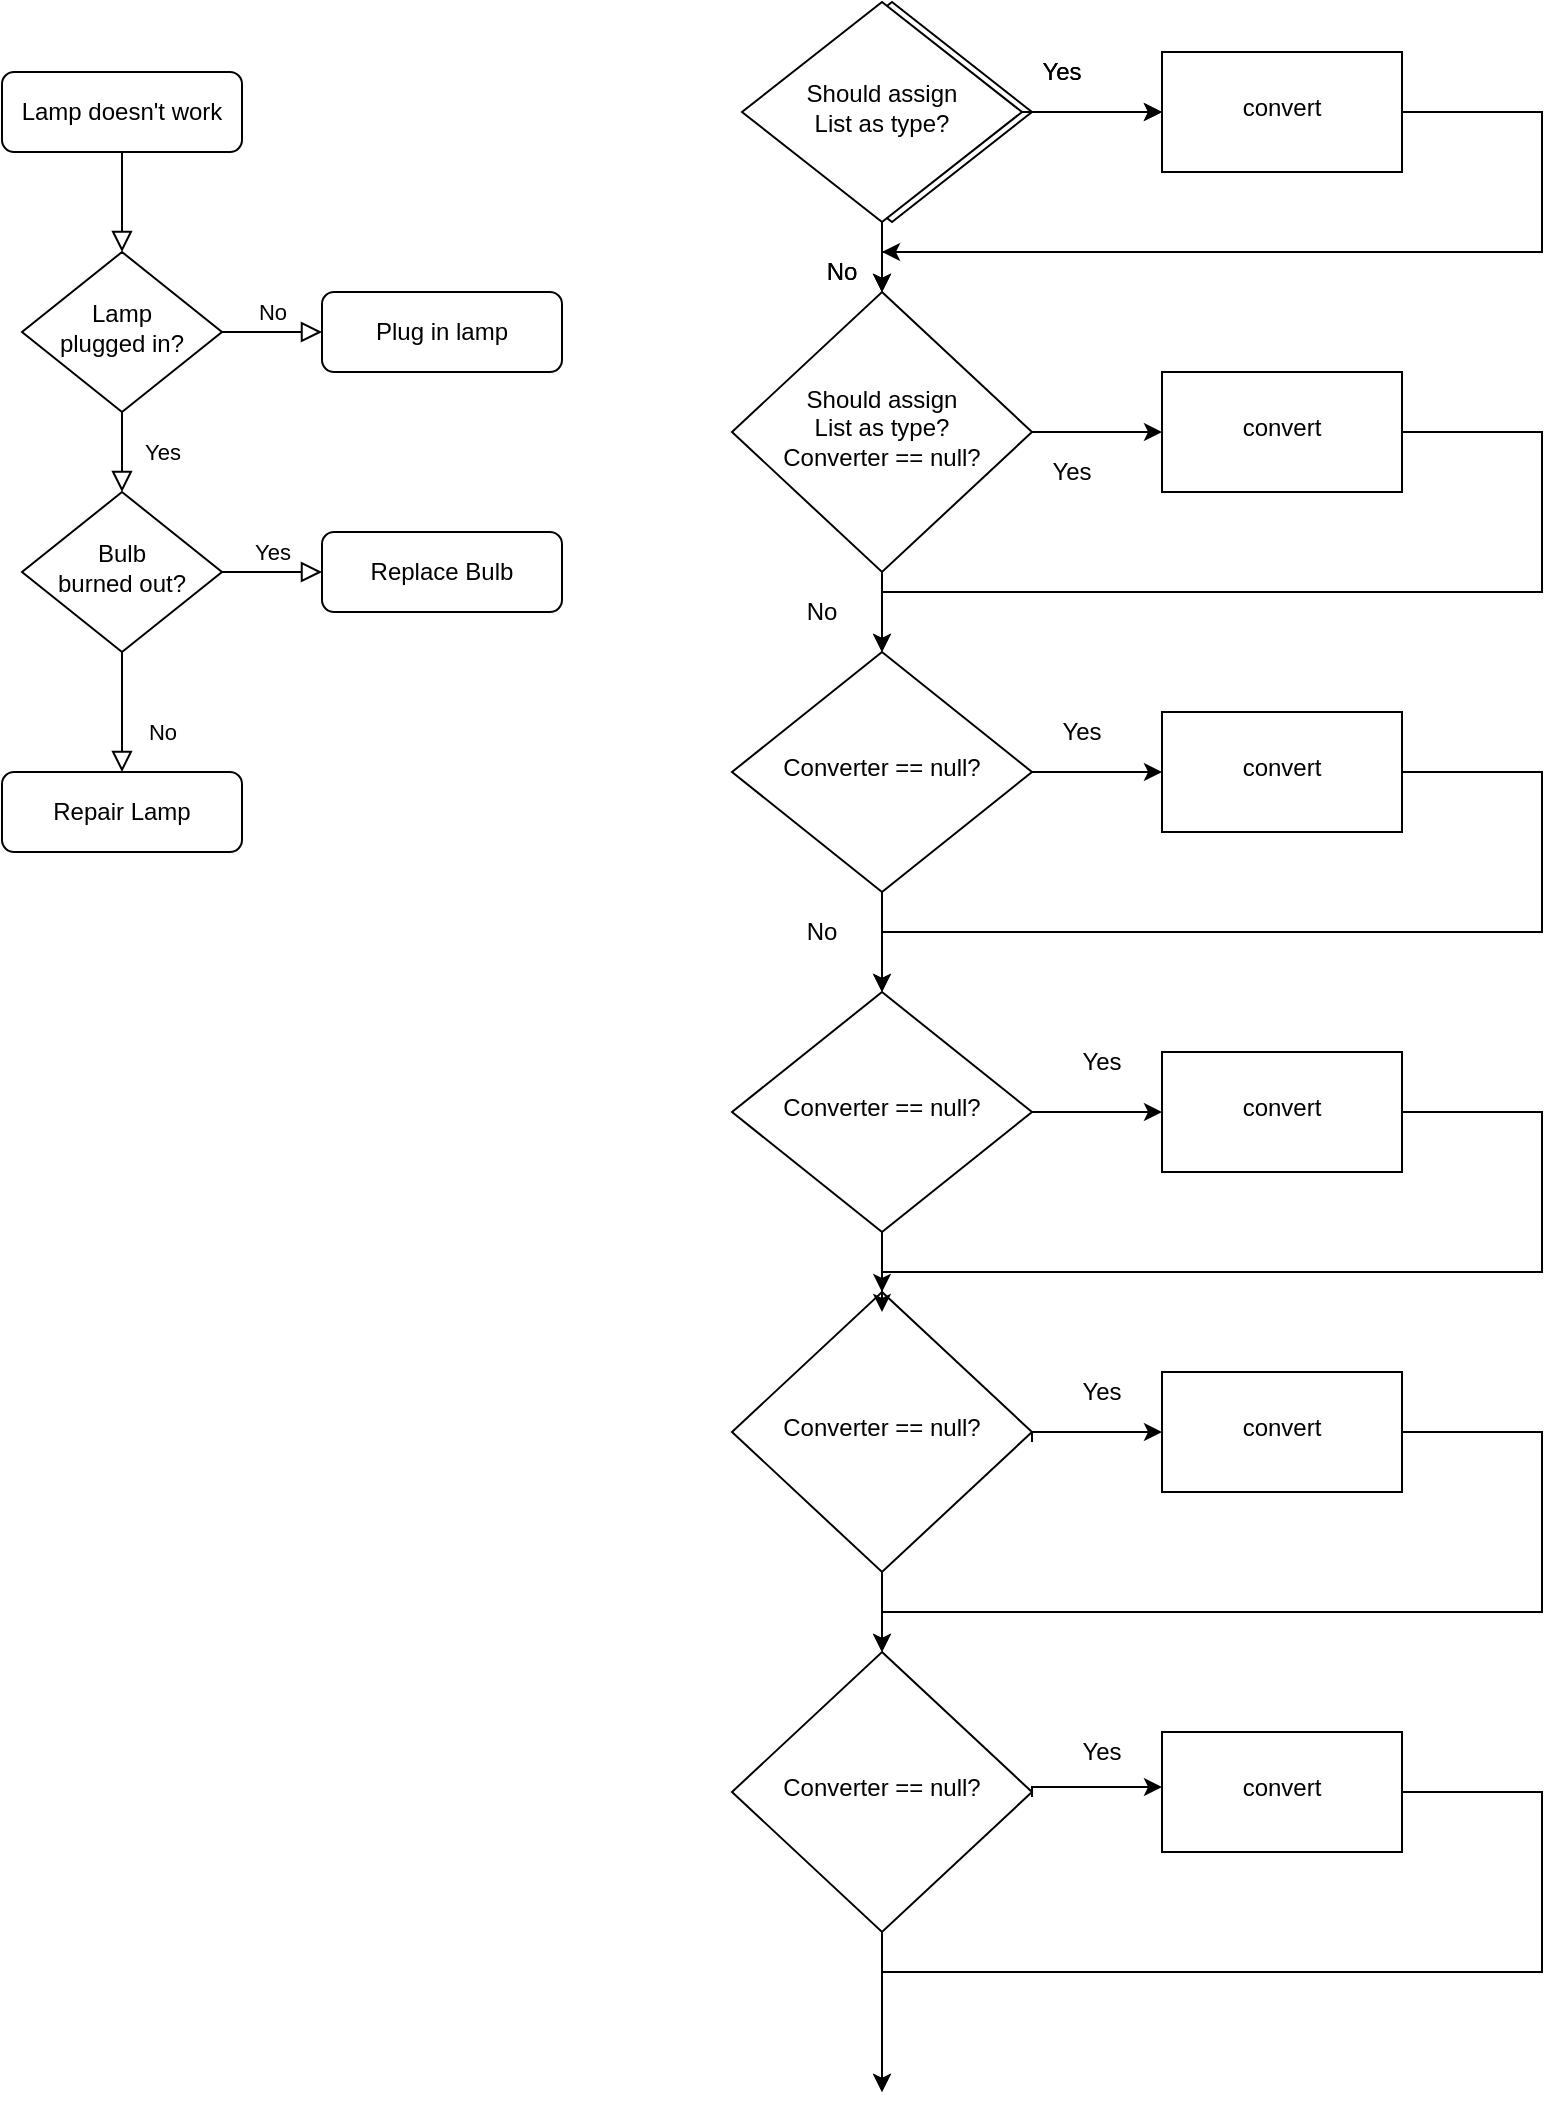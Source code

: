 <mxfile version="14.2.7" type="github">
  <diagram id="C5RBs43oDa-KdzZeNtuy" name="Page-1">
    <mxGraphModel dx="780" dy="762" grid="1" gridSize="10" guides="1" tooltips="1" connect="1" arrows="1" fold="1" page="1" pageScale="1" pageWidth="827" pageHeight="1169" math="0" shadow="0">
      <root>
        <mxCell id="WIyWlLk6GJQsqaUBKTNV-0" />
        <mxCell id="WIyWlLk6GJQsqaUBKTNV-1" parent="WIyWlLk6GJQsqaUBKTNV-0" />
        <mxCell id="WIyWlLk6GJQsqaUBKTNV-2" value="" style="rounded=0;html=1;jettySize=auto;orthogonalLoop=1;fontSize=11;endArrow=block;endFill=0;endSize=8;strokeWidth=1;shadow=0;labelBackgroundColor=none;edgeStyle=orthogonalEdgeStyle;" parent="WIyWlLk6GJQsqaUBKTNV-1" source="WIyWlLk6GJQsqaUBKTNV-3" target="WIyWlLk6GJQsqaUBKTNV-6" edge="1">
          <mxGeometry relative="1" as="geometry" />
        </mxCell>
        <mxCell id="WIyWlLk6GJQsqaUBKTNV-3" value="Lamp doesn&#39;t work" style="rounded=1;whiteSpace=wrap;html=1;fontSize=12;glass=0;strokeWidth=1;shadow=0;" parent="WIyWlLk6GJQsqaUBKTNV-1" vertex="1">
          <mxGeometry x="160" y="80" width="120" height="40" as="geometry" />
        </mxCell>
        <mxCell id="WIyWlLk6GJQsqaUBKTNV-4" value="Yes" style="rounded=0;html=1;jettySize=auto;orthogonalLoop=1;fontSize=11;endArrow=block;endFill=0;endSize=8;strokeWidth=1;shadow=0;labelBackgroundColor=none;edgeStyle=orthogonalEdgeStyle;" parent="WIyWlLk6GJQsqaUBKTNV-1" source="WIyWlLk6GJQsqaUBKTNV-6" target="WIyWlLk6GJQsqaUBKTNV-10" edge="1">
          <mxGeometry y="20" relative="1" as="geometry">
            <mxPoint as="offset" />
          </mxGeometry>
        </mxCell>
        <mxCell id="WIyWlLk6GJQsqaUBKTNV-5" value="No" style="edgeStyle=orthogonalEdgeStyle;rounded=0;html=1;jettySize=auto;orthogonalLoop=1;fontSize=11;endArrow=block;endFill=0;endSize=8;strokeWidth=1;shadow=0;labelBackgroundColor=none;" parent="WIyWlLk6GJQsqaUBKTNV-1" source="WIyWlLk6GJQsqaUBKTNV-6" target="WIyWlLk6GJQsqaUBKTNV-7" edge="1">
          <mxGeometry y="10" relative="1" as="geometry">
            <mxPoint as="offset" />
          </mxGeometry>
        </mxCell>
        <mxCell id="WIyWlLk6GJQsqaUBKTNV-6" value="Lamp&lt;br&gt;plugged in?" style="rhombus;whiteSpace=wrap;html=1;shadow=0;fontFamily=Helvetica;fontSize=12;align=center;strokeWidth=1;spacing=6;spacingTop=-4;" parent="WIyWlLk6GJQsqaUBKTNV-1" vertex="1">
          <mxGeometry x="170" y="170" width="100" height="80" as="geometry" />
        </mxCell>
        <mxCell id="WIyWlLk6GJQsqaUBKTNV-7" value="Plug in lamp" style="rounded=1;whiteSpace=wrap;html=1;fontSize=12;glass=0;strokeWidth=1;shadow=0;" parent="WIyWlLk6GJQsqaUBKTNV-1" vertex="1">
          <mxGeometry x="320" y="190" width="120" height="40" as="geometry" />
        </mxCell>
        <mxCell id="WIyWlLk6GJQsqaUBKTNV-8" value="No" style="rounded=0;html=1;jettySize=auto;orthogonalLoop=1;fontSize=11;endArrow=block;endFill=0;endSize=8;strokeWidth=1;shadow=0;labelBackgroundColor=none;edgeStyle=orthogonalEdgeStyle;" parent="WIyWlLk6GJQsqaUBKTNV-1" source="WIyWlLk6GJQsqaUBKTNV-10" target="WIyWlLk6GJQsqaUBKTNV-11" edge="1">
          <mxGeometry x="0.333" y="20" relative="1" as="geometry">
            <mxPoint as="offset" />
          </mxGeometry>
        </mxCell>
        <mxCell id="WIyWlLk6GJQsqaUBKTNV-9" value="Yes" style="edgeStyle=orthogonalEdgeStyle;rounded=0;html=1;jettySize=auto;orthogonalLoop=1;fontSize=11;endArrow=block;endFill=0;endSize=8;strokeWidth=1;shadow=0;labelBackgroundColor=none;" parent="WIyWlLk6GJQsqaUBKTNV-1" source="WIyWlLk6GJQsqaUBKTNV-10" target="WIyWlLk6GJQsqaUBKTNV-12" edge="1">
          <mxGeometry y="10" relative="1" as="geometry">
            <mxPoint as="offset" />
          </mxGeometry>
        </mxCell>
        <mxCell id="WIyWlLk6GJQsqaUBKTNV-10" value="Bulb&lt;br&gt;burned out?" style="rhombus;whiteSpace=wrap;html=1;shadow=0;fontFamily=Helvetica;fontSize=12;align=center;strokeWidth=1;spacing=6;spacingTop=-4;" parent="WIyWlLk6GJQsqaUBKTNV-1" vertex="1">
          <mxGeometry x="170" y="290" width="100" height="80" as="geometry" />
        </mxCell>
        <mxCell id="WIyWlLk6GJQsqaUBKTNV-11" value="Repair Lamp" style="rounded=1;whiteSpace=wrap;html=1;fontSize=12;glass=0;strokeWidth=1;shadow=0;" parent="WIyWlLk6GJQsqaUBKTNV-1" vertex="1">
          <mxGeometry x="160" y="430" width="120" height="40" as="geometry" />
        </mxCell>
        <mxCell id="WIyWlLk6GJQsqaUBKTNV-12" value="Replace Bulb" style="rounded=1;whiteSpace=wrap;html=1;fontSize=12;glass=0;strokeWidth=1;shadow=0;" parent="WIyWlLk6GJQsqaUBKTNV-1" vertex="1">
          <mxGeometry x="320" y="310" width="120" height="40" as="geometry" />
        </mxCell>
        <mxCell id="DokXidT2fpzuQlmhk5bF-3" value="" style="edgeStyle=orthogonalEdgeStyle;rounded=0;orthogonalLoop=1;jettySize=auto;html=1;" edge="1" parent="WIyWlLk6GJQsqaUBKTNV-1" source="DokXidT2fpzuQlmhk5bF-1">
          <mxGeometry relative="1" as="geometry">
            <mxPoint x="605" y="230" as="targetPoint" />
            <Array as="points">
              <mxPoint x="600" y="230" />
            </Array>
          </mxGeometry>
        </mxCell>
        <mxCell id="DokXidT2fpzuQlmhk5bF-5" value="" style="edgeStyle=orthogonalEdgeStyle;rounded=0;orthogonalLoop=1;jettySize=auto;html=1;" edge="1" parent="WIyWlLk6GJQsqaUBKTNV-1" source="DokXidT2fpzuQlmhk5bF-1" target="DokXidT2fpzuQlmhk5bF-4">
          <mxGeometry relative="1" as="geometry" />
        </mxCell>
        <mxCell id="DokXidT2fpzuQlmhk5bF-1" value="&lt;div&gt;Should assign&lt;/div&gt;&lt;div&gt;List as type?&lt;/div&gt;" style="rhombus;whiteSpace=wrap;html=1;shadow=0;fontFamily=Helvetica;fontSize=12;align=center;strokeWidth=1;spacing=6;spacingTop=-4;" vertex="1" parent="WIyWlLk6GJQsqaUBKTNV-1">
          <mxGeometry x="535" y="45" width="140" height="110" as="geometry" />
        </mxCell>
        <mxCell id="DokXidT2fpzuQlmhk5bF-4" value="&lt;div&gt;convert&lt;/div&gt;" style="whiteSpace=wrap;html=1;shadow=0;strokeWidth=1;spacing=6;spacingTop=-4;" vertex="1" parent="WIyWlLk6GJQsqaUBKTNV-1">
          <mxGeometry x="740" y="70" width="120" height="60" as="geometry" />
        </mxCell>
        <mxCell id="DokXidT2fpzuQlmhk5bF-8" value="&lt;div&gt;Yes&lt;/div&gt;" style="text;html=1;strokeColor=none;fillColor=none;align=center;verticalAlign=middle;whiteSpace=wrap;rounded=0;" vertex="1" parent="WIyWlLk6GJQsqaUBKTNV-1">
          <mxGeometry x="670" y="70" width="40" height="20" as="geometry" />
        </mxCell>
        <mxCell id="DokXidT2fpzuQlmhk5bF-9" value="No" style="text;html=1;strokeColor=none;fillColor=none;align=center;verticalAlign=middle;whiteSpace=wrap;rounded=0;" vertex="1" parent="WIyWlLk6GJQsqaUBKTNV-1">
          <mxGeometry x="560" y="170" width="40" height="20" as="geometry" />
        </mxCell>
        <mxCell id="DokXidT2fpzuQlmhk5bF-11" value="" style="edgeStyle=orthogonalEdgeStyle;rounded=0;orthogonalLoop=1;jettySize=auto;html=1;" edge="1" parent="WIyWlLk6GJQsqaUBKTNV-1" source="DokXidT2fpzuQlmhk5bF-13" target="DokXidT2fpzuQlmhk5bF-14">
          <mxGeometry relative="1" as="geometry" />
        </mxCell>
        <mxCell id="DokXidT2fpzuQlmhk5bF-12" value="" style="edgeStyle=orthogonalEdgeStyle;rounded=0;orthogonalLoop=1;jettySize=auto;html=1;" edge="1" parent="WIyWlLk6GJQsqaUBKTNV-1" source="DokXidT2fpzuQlmhk5bF-13" target="DokXidT2fpzuQlmhk5bF-16">
          <mxGeometry relative="1" as="geometry" />
        </mxCell>
        <mxCell id="DokXidT2fpzuQlmhk5bF-13" value="&lt;div&gt;Should assign&lt;/div&gt;&lt;div&gt;List as type?&lt;/div&gt;" style="rhombus;whiteSpace=wrap;html=1;shadow=0;fontFamily=Helvetica;fontSize=12;align=center;strokeWidth=1;spacing=6;spacingTop=-4;" vertex="1" parent="WIyWlLk6GJQsqaUBKTNV-1">
          <mxGeometry x="530" y="45" width="140" height="110" as="geometry" />
        </mxCell>
        <mxCell id="DokXidT2fpzuQlmhk5bF-28" value="" style="edgeStyle=orthogonalEdgeStyle;rounded=0;orthogonalLoop=1;jettySize=auto;html=1;" edge="1" parent="WIyWlLk6GJQsqaUBKTNV-1" source="DokXidT2fpzuQlmhk5bF-14" target="DokXidT2fpzuQlmhk5bF-27">
          <mxGeometry relative="1" as="geometry" />
        </mxCell>
        <mxCell id="DokXidT2fpzuQlmhk5bF-14" value="&lt;div&gt;Should assign&lt;/div&gt;&lt;div&gt;List as type?&lt;/div&gt;&lt;div&gt;Converter == null?&lt;br&gt;&lt;/div&gt;" style="rhombus;whiteSpace=wrap;html=1;shadow=0;fontFamily=Helvetica;fontSize=12;align=center;strokeWidth=1;spacing=6;spacingTop=-4;" vertex="1" parent="WIyWlLk6GJQsqaUBKTNV-1">
          <mxGeometry x="525" y="190" width="150" height="140" as="geometry" />
        </mxCell>
        <mxCell id="DokXidT2fpzuQlmhk5bF-15" value="" style="edgeStyle=orthogonalEdgeStyle;rounded=0;orthogonalLoop=1;jettySize=auto;html=1;entryX=0.5;entryY=0;entryDx=0;entryDy=0;" edge="1" parent="WIyWlLk6GJQsqaUBKTNV-1" source="DokXidT2fpzuQlmhk5bF-16" target="DokXidT2fpzuQlmhk5bF-14">
          <mxGeometry relative="1" as="geometry">
            <mxPoint x="610" y="180" as="targetPoint" />
            <Array as="points">
              <mxPoint x="930" y="100" />
              <mxPoint x="930" y="170" />
              <mxPoint x="600" y="170" />
            </Array>
          </mxGeometry>
        </mxCell>
        <mxCell id="DokXidT2fpzuQlmhk5bF-16" value="&lt;div&gt;convert&lt;/div&gt;" style="whiteSpace=wrap;html=1;shadow=0;strokeWidth=1;spacing=6;spacingTop=-4;" vertex="1" parent="WIyWlLk6GJQsqaUBKTNV-1">
          <mxGeometry x="740" y="70" width="120" height="60" as="geometry" />
        </mxCell>
        <mxCell id="DokXidT2fpzuQlmhk5bF-17" value="&lt;div&gt;Yes&lt;/div&gt;" style="text;html=1;strokeColor=none;fillColor=none;align=center;verticalAlign=middle;whiteSpace=wrap;rounded=0;" vertex="1" parent="WIyWlLk6GJQsqaUBKTNV-1">
          <mxGeometry x="670" y="70" width="40" height="20" as="geometry" />
        </mxCell>
        <mxCell id="DokXidT2fpzuQlmhk5bF-18" value="No" style="text;html=1;strokeColor=none;fillColor=none;align=center;verticalAlign=middle;whiteSpace=wrap;rounded=0;" vertex="1" parent="WIyWlLk6GJQsqaUBKTNV-1">
          <mxGeometry x="560" y="170" width="40" height="20" as="geometry" />
        </mxCell>
        <mxCell id="DokXidT2fpzuQlmhk5bF-22" value="" style="edgeStyle=orthogonalEdgeStyle;rounded=0;orthogonalLoop=1;jettySize=auto;html=1;exitX=1;exitY=0.5;exitDx=0;exitDy=0;" edge="1" parent="WIyWlLk6GJQsqaUBKTNV-1" target="DokXidT2fpzuQlmhk5bF-24" source="DokXidT2fpzuQlmhk5bF-14">
          <mxGeometry relative="1" as="geometry">
            <mxPoint x="685" y="310" as="sourcePoint" />
          </mxGeometry>
        </mxCell>
        <mxCell id="DokXidT2fpzuQlmhk5bF-24" value="&lt;div&gt;convert&lt;/div&gt;" style="whiteSpace=wrap;html=1;shadow=0;strokeWidth=1;spacing=6;spacingTop=-4;" vertex="1" parent="WIyWlLk6GJQsqaUBKTNV-1">
          <mxGeometry x="740" y="230" width="120" height="60" as="geometry" />
        </mxCell>
        <mxCell id="DokXidT2fpzuQlmhk5bF-26" value="&lt;div&gt;Yes&lt;/div&gt;" style="text;html=1;strokeColor=none;fillColor=none;align=center;verticalAlign=middle;whiteSpace=wrap;rounded=0;" vertex="1" parent="WIyWlLk6GJQsqaUBKTNV-1">
          <mxGeometry x="675" y="270" width="40" height="20" as="geometry" />
        </mxCell>
        <mxCell id="DokXidT2fpzuQlmhk5bF-36" value="" style="edgeStyle=orthogonalEdgeStyle;rounded=0;orthogonalLoop=1;jettySize=auto;html=1;" edge="1" parent="WIyWlLk6GJQsqaUBKTNV-1" source="DokXidT2fpzuQlmhk5bF-27" target="DokXidT2fpzuQlmhk5bF-35">
          <mxGeometry relative="1" as="geometry" />
        </mxCell>
        <mxCell id="DokXidT2fpzuQlmhk5bF-29" value="No" style="text;html=1;strokeColor=none;fillColor=none;align=center;verticalAlign=middle;whiteSpace=wrap;rounded=0;" vertex="1" parent="WIyWlLk6GJQsqaUBKTNV-1">
          <mxGeometry x="550" y="340" width="40" height="20" as="geometry" />
        </mxCell>
        <mxCell id="DokXidT2fpzuQlmhk5bF-31" value="" style="edgeStyle=orthogonalEdgeStyle;rounded=0;orthogonalLoop=1;jettySize=auto;html=1;exitX=1;exitY=0.5;exitDx=0;exitDy=0;" edge="1" parent="WIyWlLk6GJQsqaUBKTNV-1" target="DokXidT2fpzuQlmhk5bF-33" source="DokXidT2fpzuQlmhk5bF-27">
          <mxGeometry relative="1" as="geometry">
            <mxPoint x="685" y="520" as="sourcePoint" />
            <Array as="points" />
          </mxGeometry>
        </mxCell>
        <mxCell id="DokXidT2fpzuQlmhk5bF-33" value="&lt;div&gt;convert&lt;/div&gt;" style="whiteSpace=wrap;html=1;shadow=0;strokeWidth=1;spacing=6;spacingTop=-4;" vertex="1" parent="WIyWlLk6GJQsqaUBKTNV-1">
          <mxGeometry x="740" y="400" width="120" height="60" as="geometry" />
        </mxCell>
        <mxCell id="DokXidT2fpzuQlmhk5bF-34" value="&lt;div&gt;Yes&lt;/div&gt;" style="text;html=1;strokeColor=none;fillColor=none;align=center;verticalAlign=middle;whiteSpace=wrap;rounded=0;" vertex="1" parent="WIyWlLk6GJQsqaUBKTNV-1">
          <mxGeometry x="680" y="400" width="40" height="20" as="geometry" />
        </mxCell>
        <mxCell id="DokXidT2fpzuQlmhk5bF-43" value="" style="edgeStyle=orthogonalEdgeStyle;rounded=0;orthogonalLoop=1;jettySize=auto;html=1;" edge="1" parent="WIyWlLk6GJQsqaUBKTNV-1" source="DokXidT2fpzuQlmhk5bF-35" target="DokXidT2fpzuQlmhk5bF-42">
          <mxGeometry relative="1" as="geometry">
            <Array as="points">
              <mxPoint x="600" y="800" />
              <mxPoint x="600" y="800" />
            </Array>
          </mxGeometry>
        </mxCell>
        <mxCell id="DokXidT2fpzuQlmhk5bF-35" value="Converter == null?" style="rhombus;whiteSpace=wrap;html=1;shadow=0;fontFamily=Helvetica;fontSize=12;align=center;strokeWidth=1;spacing=6;spacingTop=-4;" vertex="1" parent="WIyWlLk6GJQsqaUBKTNV-1">
          <mxGeometry x="525" y="540" width="150" height="120" as="geometry" />
        </mxCell>
        <mxCell id="DokXidT2fpzuQlmhk5bF-38" value="" style="edgeStyle=orthogonalEdgeStyle;rounded=0;orthogonalLoop=1;jettySize=auto;html=1;exitX=1;exitY=0.5;exitDx=0;exitDy=0;" edge="1" parent="WIyWlLk6GJQsqaUBKTNV-1" target="DokXidT2fpzuQlmhk5bF-40" source="DokXidT2fpzuQlmhk5bF-35">
          <mxGeometry relative="1" as="geometry">
            <mxPoint x="685" y="740" as="sourcePoint" />
            <Array as="points" />
          </mxGeometry>
        </mxCell>
        <mxCell id="DokXidT2fpzuQlmhk5bF-40" value="&lt;div&gt;convert&lt;/div&gt;" style="whiteSpace=wrap;html=1;shadow=0;strokeWidth=1;spacing=6;spacingTop=-4;" vertex="1" parent="WIyWlLk6GJQsqaUBKTNV-1">
          <mxGeometry x="740" y="570" width="120" height="60" as="geometry" />
        </mxCell>
        <mxCell id="DokXidT2fpzuQlmhk5bF-41" value="&lt;div&gt;Yes&lt;/div&gt;" style="text;html=1;strokeColor=none;fillColor=none;align=center;verticalAlign=middle;whiteSpace=wrap;rounded=0;" vertex="1" parent="WIyWlLk6GJQsqaUBKTNV-1">
          <mxGeometry x="690" y="565" width="40" height="20" as="geometry" />
        </mxCell>
        <mxCell id="DokXidT2fpzuQlmhk5bF-55" value="" style="edgeStyle=orthogonalEdgeStyle;rounded=0;orthogonalLoop=1;jettySize=auto;html=1;" edge="1" parent="WIyWlLk6GJQsqaUBKTNV-1" source="DokXidT2fpzuQlmhk5bF-42" target="DokXidT2fpzuQlmhk5bF-54">
          <mxGeometry relative="1" as="geometry" />
        </mxCell>
        <mxCell id="DokXidT2fpzuQlmhk5bF-42" value="Converter == null?" style="rhombus;whiteSpace=wrap;html=1;shadow=0;fontFamily=Helvetica;fontSize=12;align=center;strokeWidth=1;spacing=6;spacingTop=-4;" vertex="1" parent="WIyWlLk6GJQsqaUBKTNV-1">
          <mxGeometry x="525" y="690" width="150" height="140" as="geometry" />
        </mxCell>
        <mxCell id="DokXidT2fpzuQlmhk5bF-27" value="Converter == null?" style="rhombus;whiteSpace=wrap;html=1;shadow=0;fontFamily=Helvetica;fontSize=12;align=center;strokeWidth=1;spacing=6;spacingTop=-4;" vertex="1" parent="WIyWlLk6GJQsqaUBKTNV-1">
          <mxGeometry x="525" y="370" width="150" height="120" as="geometry" />
        </mxCell>
        <mxCell id="DokXidT2fpzuQlmhk5bF-47" value="" style="edgeStyle=orthogonalEdgeStyle;rounded=0;orthogonalLoop=1;jettySize=auto;html=1;" edge="1" parent="WIyWlLk6GJQsqaUBKTNV-1" source="DokXidT2fpzuQlmhk5bF-24" target="DokXidT2fpzuQlmhk5bF-27">
          <mxGeometry relative="1" as="geometry">
            <mxPoint x="600" y="440" as="targetPoint" />
            <Array as="points">
              <mxPoint x="930" y="260" />
              <mxPoint x="930" y="340" />
              <mxPoint x="600" y="340" />
            </Array>
            <mxPoint x="860" y="260" as="sourcePoint" />
          </mxGeometry>
        </mxCell>
        <mxCell id="DokXidT2fpzuQlmhk5bF-50" value="No" style="text;html=1;strokeColor=none;fillColor=none;align=center;verticalAlign=middle;whiteSpace=wrap;rounded=0;" vertex="1" parent="WIyWlLk6GJQsqaUBKTNV-1">
          <mxGeometry x="550" y="500" width="40" height="20" as="geometry" />
        </mxCell>
        <mxCell id="DokXidT2fpzuQlmhk5bF-52" value="" style="edgeStyle=orthogonalEdgeStyle;rounded=0;orthogonalLoop=1;jettySize=auto;html=1;" edge="1" parent="WIyWlLk6GJQsqaUBKTNV-1">
          <mxGeometry relative="1" as="geometry">
            <mxPoint x="600" y="540" as="targetPoint" />
            <Array as="points">
              <mxPoint x="930" y="430" />
              <mxPoint x="930" y="510" />
              <mxPoint x="600" y="510" />
            </Array>
            <mxPoint x="860" y="430" as="sourcePoint" />
          </mxGeometry>
        </mxCell>
        <mxCell id="DokXidT2fpzuQlmhk5bF-53" value="" style="edgeStyle=orthogonalEdgeStyle;rounded=0;orthogonalLoop=1;jettySize=auto;html=1;" edge="1" parent="WIyWlLk6GJQsqaUBKTNV-1">
          <mxGeometry relative="1" as="geometry">
            <mxPoint x="600" y="700" as="targetPoint" />
            <Array as="points">
              <mxPoint x="930" y="600" />
              <mxPoint x="930" y="680" />
              <mxPoint x="600" y="680" />
            </Array>
            <mxPoint x="860" y="600" as="sourcePoint" />
          </mxGeometry>
        </mxCell>
        <mxCell id="DokXidT2fpzuQlmhk5bF-69" value="" style="edgeStyle=orthogonalEdgeStyle;rounded=0;orthogonalLoop=1;jettySize=auto;html=1;" edge="1" parent="WIyWlLk6GJQsqaUBKTNV-1" source="DokXidT2fpzuQlmhk5bF-54">
          <mxGeometry relative="1" as="geometry">
            <mxPoint x="600" y="1090" as="targetPoint" />
            <Array as="points">
              <mxPoint x="600" y="1090" />
              <mxPoint x="600" y="1090" />
            </Array>
          </mxGeometry>
        </mxCell>
        <mxCell id="DokXidT2fpzuQlmhk5bF-54" value="Converter == null?" style="rhombus;whiteSpace=wrap;html=1;shadow=0;fontFamily=Helvetica;fontSize=12;align=center;strokeWidth=1;spacing=6;spacingTop=-4;" vertex="1" parent="WIyWlLk6GJQsqaUBKTNV-1">
          <mxGeometry x="525" y="870" width="150" height="140" as="geometry" />
        </mxCell>
        <mxCell id="DokXidT2fpzuQlmhk5bF-56" value="" style="edgeStyle=orthogonalEdgeStyle;rounded=0;orthogonalLoop=1;jettySize=auto;html=1;exitX=1;exitY=0.5;exitDx=0;exitDy=0;" edge="1" parent="WIyWlLk6GJQsqaUBKTNV-1" target="DokXidT2fpzuQlmhk5bF-57">
          <mxGeometry relative="1" as="geometry">
            <mxPoint x="675" y="765" as="sourcePoint" />
            <Array as="points">
              <mxPoint x="675" y="760" />
            </Array>
          </mxGeometry>
        </mxCell>
        <mxCell id="DokXidT2fpzuQlmhk5bF-57" value="&lt;div&gt;convert&lt;/div&gt;" style="whiteSpace=wrap;html=1;shadow=0;strokeWidth=1;spacing=6;spacingTop=-4;" vertex="1" parent="WIyWlLk6GJQsqaUBKTNV-1">
          <mxGeometry x="740" y="730" width="120" height="60" as="geometry" />
        </mxCell>
        <mxCell id="DokXidT2fpzuQlmhk5bF-58" value="&lt;div&gt;Yes&lt;/div&gt;" style="text;html=1;strokeColor=none;fillColor=none;align=center;verticalAlign=middle;whiteSpace=wrap;rounded=0;" vertex="1" parent="WIyWlLk6GJQsqaUBKTNV-1">
          <mxGeometry x="690" y="730" width="40" height="20" as="geometry" />
        </mxCell>
        <mxCell id="DokXidT2fpzuQlmhk5bF-59" value="" style="edgeStyle=orthogonalEdgeStyle;rounded=0;orthogonalLoop=1;jettySize=auto;html=1;" edge="1" parent="WIyWlLk6GJQsqaUBKTNV-1">
          <mxGeometry relative="1" as="geometry">
            <mxPoint x="600" y="870" as="targetPoint" />
            <Array as="points">
              <mxPoint x="860" y="760" />
              <mxPoint x="930" y="760" />
              <mxPoint x="930" y="850" />
              <mxPoint x="600" y="850" />
            </Array>
            <mxPoint x="860" y="770" as="sourcePoint" />
          </mxGeometry>
        </mxCell>
        <mxCell id="DokXidT2fpzuQlmhk5bF-62" style="edgeStyle=orthogonalEdgeStyle;rounded=0;orthogonalLoop=1;jettySize=auto;html=1;exitX=1;exitY=0.75;exitDx=0;exitDy=0;entryX=1;entryY=1;entryDx=0;entryDy=0;" edge="1" parent="WIyWlLk6GJQsqaUBKTNV-1" source="DokXidT2fpzuQlmhk5bF-18" target="DokXidT2fpzuQlmhk5bF-18">
          <mxGeometry relative="1" as="geometry" />
        </mxCell>
        <mxCell id="DokXidT2fpzuQlmhk5bF-63" style="edgeStyle=orthogonalEdgeStyle;rounded=0;orthogonalLoop=1;jettySize=auto;html=1;entryX=1;entryY=0;entryDx=0;entryDy=0;" edge="1" parent="WIyWlLk6GJQsqaUBKTNV-1" target="DokXidT2fpzuQlmhk5bF-18">
          <mxGeometry relative="1" as="geometry">
            <mxPoint x="610" y="170" as="sourcePoint" />
            <Array as="points">
              <mxPoint x="600" y="170" />
            </Array>
          </mxGeometry>
        </mxCell>
        <mxCell id="DokXidT2fpzuQlmhk5bF-64" value="&lt;div&gt;convert&lt;/div&gt;" style="whiteSpace=wrap;html=1;shadow=0;strokeWidth=1;spacing=6;spacingTop=-4;" vertex="1" parent="WIyWlLk6GJQsqaUBKTNV-1">
          <mxGeometry x="740" y="910" width="120" height="60" as="geometry" />
        </mxCell>
        <mxCell id="DokXidT2fpzuQlmhk5bF-65" value="&lt;div&gt;Yes&lt;/div&gt;" style="text;html=1;strokeColor=none;fillColor=none;align=center;verticalAlign=middle;whiteSpace=wrap;rounded=0;" vertex="1" parent="WIyWlLk6GJQsqaUBKTNV-1">
          <mxGeometry x="690" y="910" width="40" height="20" as="geometry" />
        </mxCell>
        <mxCell id="DokXidT2fpzuQlmhk5bF-66" value="" style="edgeStyle=orthogonalEdgeStyle;rounded=0;orthogonalLoop=1;jettySize=auto;html=1;exitX=1;exitY=0.5;exitDx=0;exitDy=0;" edge="1" parent="WIyWlLk6GJQsqaUBKTNV-1">
          <mxGeometry relative="1" as="geometry">
            <mxPoint x="675" y="942.5" as="sourcePoint" />
            <Array as="points">
              <mxPoint x="675" y="937.5" />
            </Array>
            <mxPoint x="740" y="937.5" as="targetPoint" />
          </mxGeometry>
        </mxCell>
        <mxCell id="DokXidT2fpzuQlmhk5bF-67" value="" style="edgeStyle=orthogonalEdgeStyle;rounded=0;orthogonalLoop=1;jettySize=auto;html=1;" edge="1" parent="WIyWlLk6GJQsqaUBKTNV-1">
          <mxGeometry relative="1" as="geometry">
            <mxPoint x="600" y="1090" as="targetPoint" />
            <Array as="points">
              <mxPoint x="860" y="940" />
              <mxPoint x="930" y="940" />
              <mxPoint x="930" y="1030" />
              <mxPoint x="600" y="1030" />
            </Array>
            <mxPoint x="860" y="950" as="sourcePoint" />
          </mxGeometry>
        </mxCell>
      </root>
    </mxGraphModel>
  </diagram>
</mxfile>
